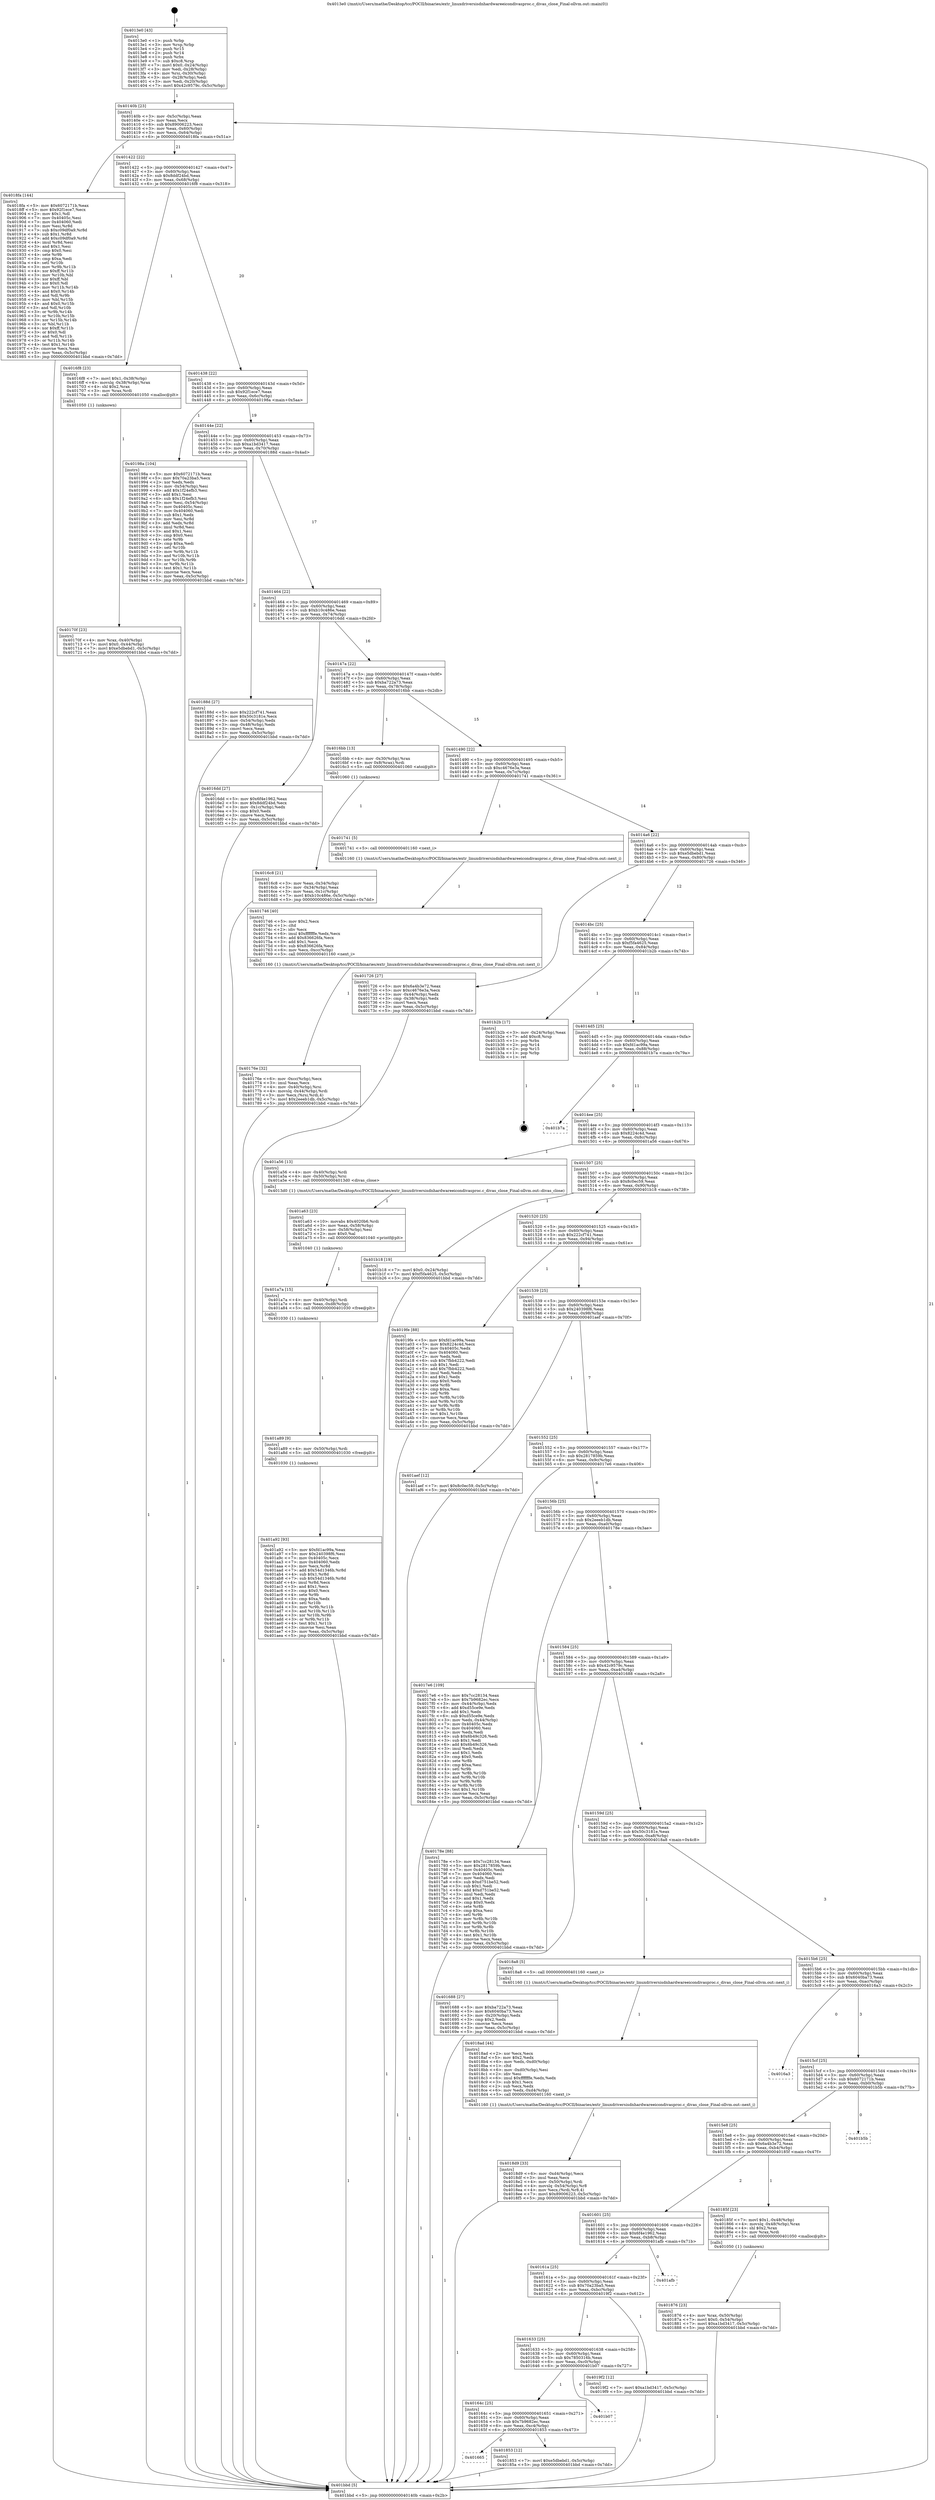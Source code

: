 digraph "0x4013e0" {
  label = "0x4013e0 (/mnt/c/Users/mathe/Desktop/tcc/POCII/binaries/extr_linuxdriversisdnhardwareeicondivasproc.c_divas_close_Final-ollvm.out::main(0))"
  labelloc = "t"
  node[shape=record]

  Entry [label="",width=0.3,height=0.3,shape=circle,fillcolor=black,style=filled]
  "0x40140b" [label="{
     0x40140b [23]\l
     | [instrs]\l
     &nbsp;&nbsp;0x40140b \<+3\>: mov -0x5c(%rbp),%eax\l
     &nbsp;&nbsp;0x40140e \<+2\>: mov %eax,%ecx\l
     &nbsp;&nbsp;0x401410 \<+6\>: sub $0x89006223,%ecx\l
     &nbsp;&nbsp;0x401416 \<+3\>: mov %eax,-0x60(%rbp)\l
     &nbsp;&nbsp;0x401419 \<+3\>: mov %ecx,-0x64(%rbp)\l
     &nbsp;&nbsp;0x40141c \<+6\>: je 00000000004018fa \<main+0x51a\>\l
  }"]
  "0x4018fa" [label="{
     0x4018fa [144]\l
     | [instrs]\l
     &nbsp;&nbsp;0x4018fa \<+5\>: mov $0x6072171b,%eax\l
     &nbsp;&nbsp;0x4018ff \<+5\>: mov $0x92f1ece7,%ecx\l
     &nbsp;&nbsp;0x401904 \<+2\>: mov $0x1,%dl\l
     &nbsp;&nbsp;0x401906 \<+7\>: mov 0x40405c,%esi\l
     &nbsp;&nbsp;0x40190d \<+7\>: mov 0x404060,%edi\l
     &nbsp;&nbsp;0x401914 \<+3\>: mov %esi,%r8d\l
     &nbsp;&nbsp;0x401917 \<+7\>: sub $0xc09df0a9,%r8d\l
     &nbsp;&nbsp;0x40191e \<+4\>: sub $0x1,%r8d\l
     &nbsp;&nbsp;0x401922 \<+7\>: add $0xc09df0a9,%r8d\l
     &nbsp;&nbsp;0x401929 \<+4\>: imul %r8d,%esi\l
     &nbsp;&nbsp;0x40192d \<+3\>: and $0x1,%esi\l
     &nbsp;&nbsp;0x401930 \<+3\>: cmp $0x0,%esi\l
     &nbsp;&nbsp;0x401933 \<+4\>: sete %r9b\l
     &nbsp;&nbsp;0x401937 \<+3\>: cmp $0xa,%edi\l
     &nbsp;&nbsp;0x40193a \<+4\>: setl %r10b\l
     &nbsp;&nbsp;0x40193e \<+3\>: mov %r9b,%r11b\l
     &nbsp;&nbsp;0x401941 \<+4\>: xor $0xff,%r11b\l
     &nbsp;&nbsp;0x401945 \<+3\>: mov %r10b,%bl\l
     &nbsp;&nbsp;0x401948 \<+3\>: xor $0xff,%bl\l
     &nbsp;&nbsp;0x40194b \<+3\>: xor $0x0,%dl\l
     &nbsp;&nbsp;0x40194e \<+3\>: mov %r11b,%r14b\l
     &nbsp;&nbsp;0x401951 \<+4\>: and $0x0,%r14b\l
     &nbsp;&nbsp;0x401955 \<+3\>: and %dl,%r9b\l
     &nbsp;&nbsp;0x401958 \<+3\>: mov %bl,%r15b\l
     &nbsp;&nbsp;0x40195b \<+4\>: and $0x0,%r15b\l
     &nbsp;&nbsp;0x40195f \<+3\>: and %dl,%r10b\l
     &nbsp;&nbsp;0x401962 \<+3\>: or %r9b,%r14b\l
     &nbsp;&nbsp;0x401965 \<+3\>: or %r10b,%r15b\l
     &nbsp;&nbsp;0x401968 \<+3\>: xor %r15b,%r14b\l
     &nbsp;&nbsp;0x40196b \<+3\>: or %bl,%r11b\l
     &nbsp;&nbsp;0x40196e \<+4\>: xor $0xff,%r11b\l
     &nbsp;&nbsp;0x401972 \<+3\>: or $0x0,%dl\l
     &nbsp;&nbsp;0x401975 \<+3\>: and %dl,%r11b\l
     &nbsp;&nbsp;0x401978 \<+3\>: or %r11b,%r14b\l
     &nbsp;&nbsp;0x40197b \<+4\>: test $0x1,%r14b\l
     &nbsp;&nbsp;0x40197f \<+3\>: cmovne %ecx,%eax\l
     &nbsp;&nbsp;0x401982 \<+3\>: mov %eax,-0x5c(%rbp)\l
     &nbsp;&nbsp;0x401985 \<+5\>: jmp 0000000000401bbd \<main+0x7dd\>\l
  }"]
  "0x401422" [label="{
     0x401422 [22]\l
     | [instrs]\l
     &nbsp;&nbsp;0x401422 \<+5\>: jmp 0000000000401427 \<main+0x47\>\l
     &nbsp;&nbsp;0x401427 \<+3\>: mov -0x60(%rbp),%eax\l
     &nbsp;&nbsp;0x40142a \<+5\>: sub $0x8ddf24bd,%eax\l
     &nbsp;&nbsp;0x40142f \<+3\>: mov %eax,-0x68(%rbp)\l
     &nbsp;&nbsp;0x401432 \<+6\>: je 00000000004016f8 \<main+0x318\>\l
  }"]
  Exit [label="",width=0.3,height=0.3,shape=circle,fillcolor=black,style=filled,peripheries=2]
  "0x4016f8" [label="{
     0x4016f8 [23]\l
     | [instrs]\l
     &nbsp;&nbsp;0x4016f8 \<+7\>: movl $0x1,-0x38(%rbp)\l
     &nbsp;&nbsp;0x4016ff \<+4\>: movslq -0x38(%rbp),%rax\l
     &nbsp;&nbsp;0x401703 \<+4\>: shl $0x2,%rax\l
     &nbsp;&nbsp;0x401707 \<+3\>: mov %rax,%rdi\l
     &nbsp;&nbsp;0x40170a \<+5\>: call 0000000000401050 \<malloc@plt\>\l
     | [calls]\l
     &nbsp;&nbsp;0x401050 \{1\} (unknown)\l
  }"]
  "0x401438" [label="{
     0x401438 [22]\l
     | [instrs]\l
     &nbsp;&nbsp;0x401438 \<+5\>: jmp 000000000040143d \<main+0x5d\>\l
     &nbsp;&nbsp;0x40143d \<+3\>: mov -0x60(%rbp),%eax\l
     &nbsp;&nbsp;0x401440 \<+5\>: sub $0x92f1ece7,%eax\l
     &nbsp;&nbsp;0x401445 \<+3\>: mov %eax,-0x6c(%rbp)\l
     &nbsp;&nbsp;0x401448 \<+6\>: je 000000000040198a \<main+0x5aa\>\l
  }"]
  "0x401a92" [label="{
     0x401a92 [93]\l
     | [instrs]\l
     &nbsp;&nbsp;0x401a92 \<+5\>: mov $0xfd1ac99a,%eax\l
     &nbsp;&nbsp;0x401a97 \<+5\>: mov $0x240398f6,%esi\l
     &nbsp;&nbsp;0x401a9c \<+7\>: mov 0x40405c,%ecx\l
     &nbsp;&nbsp;0x401aa3 \<+7\>: mov 0x404060,%edx\l
     &nbsp;&nbsp;0x401aaa \<+3\>: mov %ecx,%r8d\l
     &nbsp;&nbsp;0x401aad \<+7\>: add $0x54d1346b,%r8d\l
     &nbsp;&nbsp;0x401ab4 \<+4\>: sub $0x1,%r8d\l
     &nbsp;&nbsp;0x401ab8 \<+7\>: sub $0x54d1346b,%r8d\l
     &nbsp;&nbsp;0x401abf \<+4\>: imul %r8d,%ecx\l
     &nbsp;&nbsp;0x401ac3 \<+3\>: and $0x1,%ecx\l
     &nbsp;&nbsp;0x401ac6 \<+3\>: cmp $0x0,%ecx\l
     &nbsp;&nbsp;0x401ac9 \<+4\>: sete %r9b\l
     &nbsp;&nbsp;0x401acd \<+3\>: cmp $0xa,%edx\l
     &nbsp;&nbsp;0x401ad0 \<+4\>: setl %r10b\l
     &nbsp;&nbsp;0x401ad4 \<+3\>: mov %r9b,%r11b\l
     &nbsp;&nbsp;0x401ad7 \<+3\>: and %r10b,%r11b\l
     &nbsp;&nbsp;0x401ada \<+3\>: xor %r10b,%r9b\l
     &nbsp;&nbsp;0x401add \<+3\>: or %r9b,%r11b\l
     &nbsp;&nbsp;0x401ae0 \<+4\>: test $0x1,%r11b\l
     &nbsp;&nbsp;0x401ae4 \<+3\>: cmovne %esi,%eax\l
     &nbsp;&nbsp;0x401ae7 \<+3\>: mov %eax,-0x5c(%rbp)\l
     &nbsp;&nbsp;0x401aea \<+5\>: jmp 0000000000401bbd \<main+0x7dd\>\l
  }"]
  "0x40198a" [label="{
     0x40198a [104]\l
     | [instrs]\l
     &nbsp;&nbsp;0x40198a \<+5\>: mov $0x6072171b,%eax\l
     &nbsp;&nbsp;0x40198f \<+5\>: mov $0x70a23ba5,%ecx\l
     &nbsp;&nbsp;0x401994 \<+2\>: xor %edx,%edx\l
     &nbsp;&nbsp;0x401996 \<+3\>: mov -0x54(%rbp),%esi\l
     &nbsp;&nbsp;0x401999 \<+6\>: add $0x1f24efb3,%esi\l
     &nbsp;&nbsp;0x40199f \<+3\>: add $0x1,%esi\l
     &nbsp;&nbsp;0x4019a2 \<+6\>: sub $0x1f24efb3,%esi\l
     &nbsp;&nbsp;0x4019a8 \<+3\>: mov %esi,-0x54(%rbp)\l
     &nbsp;&nbsp;0x4019ab \<+7\>: mov 0x40405c,%esi\l
     &nbsp;&nbsp;0x4019b2 \<+7\>: mov 0x404060,%edi\l
     &nbsp;&nbsp;0x4019b9 \<+3\>: sub $0x1,%edx\l
     &nbsp;&nbsp;0x4019bc \<+3\>: mov %esi,%r8d\l
     &nbsp;&nbsp;0x4019bf \<+3\>: add %edx,%r8d\l
     &nbsp;&nbsp;0x4019c2 \<+4\>: imul %r8d,%esi\l
     &nbsp;&nbsp;0x4019c6 \<+3\>: and $0x1,%esi\l
     &nbsp;&nbsp;0x4019c9 \<+3\>: cmp $0x0,%esi\l
     &nbsp;&nbsp;0x4019cc \<+4\>: sete %r9b\l
     &nbsp;&nbsp;0x4019d0 \<+3\>: cmp $0xa,%edi\l
     &nbsp;&nbsp;0x4019d3 \<+4\>: setl %r10b\l
     &nbsp;&nbsp;0x4019d7 \<+3\>: mov %r9b,%r11b\l
     &nbsp;&nbsp;0x4019da \<+3\>: and %r10b,%r11b\l
     &nbsp;&nbsp;0x4019dd \<+3\>: xor %r10b,%r9b\l
     &nbsp;&nbsp;0x4019e0 \<+3\>: or %r9b,%r11b\l
     &nbsp;&nbsp;0x4019e3 \<+4\>: test $0x1,%r11b\l
     &nbsp;&nbsp;0x4019e7 \<+3\>: cmovne %ecx,%eax\l
     &nbsp;&nbsp;0x4019ea \<+3\>: mov %eax,-0x5c(%rbp)\l
     &nbsp;&nbsp;0x4019ed \<+5\>: jmp 0000000000401bbd \<main+0x7dd\>\l
  }"]
  "0x40144e" [label="{
     0x40144e [22]\l
     | [instrs]\l
     &nbsp;&nbsp;0x40144e \<+5\>: jmp 0000000000401453 \<main+0x73\>\l
     &nbsp;&nbsp;0x401453 \<+3\>: mov -0x60(%rbp),%eax\l
     &nbsp;&nbsp;0x401456 \<+5\>: sub $0xa1bd3417,%eax\l
     &nbsp;&nbsp;0x40145b \<+3\>: mov %eax,-0x70(%rbp)\l
     &nbsp;&nbsp;0x40145e \<+6\>: je 000000000040188d \<main+0x4ad\>\l
  }"]
  "0x401a89" [label="{
     0x401a89 [9]\l
     | [instrs]\l
     &nbsp;&nbsp;0x401a89 \<+4\>: mov -0x50(%rbp),%rdi\l
     &nbsp;&nbsp;0x401a8d \<+5\>: call 0000000000401030 \<free@plt\>\l
     | [calls]\l
     &nbsp;&nbsp;0x401030 \{1\} (unknown)\l
  }"]
  "0x40188d" [label="{
     0x40188d [27]\l
     | [instrs]\l
     &nbsp;&nbsp;0x40188d \<+5\>: mov $0x222cf741,%eax\l
     &nbsp;&nbsp;0x401892 \<+5\>: mov $0x50c3181e,%ecx\l
     &nbsp;&nbsp;0x401897 \<+3\>: mov -0x54(%rbp),%edx\l
     &nbsp;&nbsp;0x40189a \<+3\>: cmp -0x48(%rbp),%edx\l
     &nbsp;&nbsp;0x40189d \<+3\>: cmovl %ecx,%eax\l
     &nbsp;&nbsp;0x4018a0 \<+3\>: mov %eax,-0x5c(%rbp)\l
     &nbsp;&nbsp;0x4018a3 \<+5\>: jmp 0000000000401bbd \<main+0x7dd\>\l
  }"]
  "0x401464" [label="{
     0x401464 [22]\l
     | [instrs]\l
     &nbsp;&nbsp;0x401464 \<+5\>: jmp 0000000000401469 \<main+0x89\>\l
     &nbsp;&nbsp;0x401469 \<+3\>: mov -0x60(%rbp),%eax\l
     &nbsp;&nbsp;0x40146c \<+5\>: sub $0xb10c486e,%eax\l
     &nbsp;&nbsp;0x401471 \<+3\>: mov %eax,-0x74(%rbp)\l
     &nbsp;&nbsp;0x401474 \<+6\>: je 00000000004016dd \<main+0x2fd\>\l
  }"]
  "0x401a7a" [label="{
     0x401a7a [15]\l
     | [instrs]\l
     &nbsp;&nbsp;0x401a7a \<+4\>: mov -0x40(%rbp),%rdi\l
     &nbsp;&nbsp;0x401a7e \<+6\>: mov %eax,-0xd8(%rbp)\l
     &nbsp;&nbsp;0x401a84 \<+5\>: call 0000000000401030 \<free@plt\>\l
     | [calls]\l
     &nbsp;&nbsp;0x401030 \{1\} (unknown)\l
  }"]
  "0x4016dd" [label="{
     0x4016dd [27]\l
     | [instrs]\l
     &nbsp;&nbsp;0x4016dd \<+5\>: mov $0x6f4e1962,%eax\l
     &nbsp;&nbsp;0x4016e2 \<+5\>: mov $0x8ddf24bd,%ecx\l
     &nbsp;&nbsp;0x4016e7 \<+3\>: mov -0x1c(%rbp),%edx\l
     &nbsp;&nbsp;0x4016ea \<+3\>: cmp $0x0,%edx\l
     &nbsp;&nbsp;0x4016ed \<+3\>: cmove %ecx,%eax\l
     &nbsp;&nbsp;0x4016f0 \<+3\>: mov %eax,-0x5c(%rbp)\l
     &nbsp;&nbsp;0x4016f3 \<+5\>: jmp 0000000000401bbd \<main+0x7dd\>\l
  }"]
  "0x40147a" [label="{
     0x40147a [22]\l
     | [instrs]\l
     &nbsp;&nbsp;0x40147a \<+5\>: jmp 000000000040147f \<main+0x9f\>\l
     &nbsp;&nbsp;0x40147f \<+3\>: mov -0x60(%rbp),%eax\l
     &nbsp;&nbsp;0x401482 \<+5\>: sub $0xba722a73,%eax\l
     &nbsp;&nbsp;0x401487 \<+3\>: mov %eax,-0x78(%rbp)\l
     &nbsp;&nbsp;0x40148a \<+6\>: je 00000000004016bb \<main+0x2db\>\l
  }"]
  "0x401a63" [label="{
     0x401a63 [23]\l
     | [instrs]\l
     &nbsp;&nbsp;0x401a63 \<+10\>: movabs $0x4020b6,%rdi\l
     &nbsp;&nbsp;0x401a6d \<+3\>: mov %eax,-0x58(%rbp)\l
     &nbsp;&nbsp;0x401a70 \<+3\>: mov -0x58(%rbp),%esi\l
     &nbsp;&nbsp;0x401a73 \<+2\>: mov $0x0,%al\l
     &nbsp;&nbsp;0x401a75 \<+5\>: call 0000000000401040 \<printf@plt\>\l
     | [calls]\l
     &nbsp;&nbsp;0x401040 \{1\} (unknown)\l
  }"]
  "0x4016bb" [label="{
     0x4016bb [13]\l
     | [instrs]\l
     &nbsp;&nbsp;0x4016bb \<+4\>: mov -0x30(%rbp),%rax\l
     &nbsp;&nbsp;0x4016bf \<+4\>: mov 0x8(%rax),%rdi\l
     &nbsp;&nbsp;0x4016c3 \<+5\>: call 0000000000401060 \<atoi@plt\>\l
     | [calls]\l
     &nbsp;&nbsp;0x401060 \{1\} (unknown)\l
  }"]
  "0x401490" [label="{
     0x401490 [22]\l
     | [instrs]\l
     &nbsp;&nbsp;0x401490 \<+5\>: jmp 0000000000401495 \<main+0xb5\>\l
     &nbsp;&nbsp;0x401495 \<+3\>: mov -0x60(%rbp),%eax\l
     &nbsp;&nbsp;0x401498 \<+5\>: sub $0xc4676e3a,%eax\l
     &nbsp;&nbsp;0x40149d \<+3\>: mov %eax,-0x7c(%rbp)\l
     &nbsp;&nbsp;0x4014a0 \<+6\>: je 0000000000401741 \<main+0x361\>\l
  }"]
  "0x4018d9" [label="{
     0x4018d9 [33]\l
     | [instrs]\l
     &nbsp;&nbsp;0x4018d9 \<+6\>: mov -0xd4(%rbp),%ecx\l
     &nbsp;&nbsp;0x4018df \<+3\>: imul %eax,%ecx\l
     &nbsp;&nbsp;0x4018e2 \<+4\>: mov -0x50(%rbp),%rdi\l
     &nbsp;&nbsp;0x4018e6 \<+4\>: movslq -0x54(%rbp),%r8\l
     &nbsp;&nbsp;0x4018ea \<+4\>: mov %ecx,(%rdi,%r8,4)\l
     &nbsp;&nbsp;0x4018ee \<+7\>: movl $0x89006223,-0x5c(%rbp)\l
     &nbsp;&nbsp;0x4018f5 \<+5\>: jmp 0000000000401bbd \<main+0x7dd\>\l
  }"]
  "0x401741" [label="{
     0x401741 [5]\l
     | [instrs]\l
     &nbsp;&nbsp;0x401741 \<+5\>: call 0000000000401160 \<next_i\>\l
     | [calls]\l
     &nbsp;&nbsp;0x401160 \{1\} (/mnt/c/Users/mathe/Desktop/tcc/POCII/binaries/extr_linuxdriversisdnhardwareeicondivasproc.c_divas_close_Final-ollvm.out::next_i)\l
  }"]
  "0x4014a6" [label="{
     0x4014a6 [22]\l
     | [instrs]\l
     &nbsp;&nbsp;0x4014a6 \<+5\>: jmp 00000000004014ab \<main+0xcb\>\l
     &nbsp;&nbsp;0x4014ab \<+3\>: mov -0x60(%rbp),%eax\l
     &nbsp;&nbsp;0x4014ae \<+5\>: sub $0xe5dbebd1,%eax\l
     &nbsp;&nbsp;0x4014b3 \<+3\>: mov %eax,-0x80(%rbp)\l
     &nbsp;&nbsp;0x4014b6 \<+6\>: je 0000000000401726 \<main+0x346\>\l
  }"]
  "0x4018ad" [label="{
     0x4018ad [44]\l
     | [instrs]\l
     &nbsp;&nbsp;0x4018ad \<+2\>: xor %ecx,%ecx\l
     &nbsp;&nbsp;0x4018af \<+5\>: mov $0x2,%edx\l
     &nbsp;&nbsp;0x4018b4 \<+6\>: mov %edx,-0xd0(%rbp)\l
     &nbsp;&nbsp;0x4018ba \<+1\>: cltd\l
     &nbsp;&nbsp;0x4018bb \<+6\>: mov -0xd0(%rbp),%esi\l
     &nbsp;&nbsp;0x4018c1 \<+2\>: idiv %esi\l
     &nbsp;&nbsp;0x4018c3 \<+6\>: imul $0xfffffffe,%edx,%edx\l
     &nbsp;&nbsp;0x4018c9 \<+3\>: sub $0x1,%ecx\l
     &nbsp;&nbsp;0x4018cc \<+2\>: sub %ecx,%edx\l
     &nbsp;&nbsp;0x4018ce \<+6\>: mov %edx,-0xd4(%rbp)\l
     &nbsp;&nbsp;0x4018d4 \<+5\>: call 0000000000401160 \<next_i\>\l
     | [calls]\l
     &nbsp;&nbsp;0x401160 \{1\} (/mnt/c/Users/mathe/Desktop/tcc/POCII/binaries/extr_linuxdriversisdnhardwareeicondivasproc.c_divas_close_Final-ollvm.out::next_i)\l
  }"]
  "0x401726" [label="{
     0x401726 [27]\l
     | [instrs]\l
     &nbsp;&nbsp;0x401726 \<+5\>: mov $0x6a4b3e72,%eax\l
     &nbsp;&nbsp;0x40172b \<+5\>: mov $0xc4676e3a,%ecx\l
     &nbsp;&nbsp;0x401730 \<+3\>: mov -0x44(%rbp),%edx\l
     &nbsp;&nbsp;0x401733 \<+3\>: cmp -0x38(%rbp),%edx\l
     &nbsp;&nbsp;0x401736 \<+3\>: cmovl %ecx,%eax\l
     &nbsp;&nbsp;0x401739 \<+3\>: mov %eax,-0x5c(%rbp)\l
     &nbsp;&nbsp;0x40173c \<+5\>: jmp 0000000000401bbd \<main+0x7dd\>\l
  }"]
  "0x4014bc" [label="{
     0x4014bc [25]\l
     | [instrs]\l
     &nbsp;&nbsp;0x4014bc \<+5\>: jmp 00000000004014c1 \<main+0xe1\>\l
     &nbsp;&nbsp;0x4014c1 \<+3\>: mov -0x60(%rbp),%eax\l
     &nbsp;&nbsp;0x4014c4 \<+5\>: sub $0xf5fa4625,%eax\l
     &nbsp;&nbsp;0x4014c9 \<+6\>: mov %eax,-0x84(%rbp)\l
     &nbsp;&nbsp;0x4014cf \<+6\>: je 0000000000401b2b \<main+0x74b\>\l
  }"]
  "0x401876" [label="{
     0x401876 [23]\l
     | [instrs]\l
     &nbsp;&nbsp;0x401876 \<+4\>: mov %rax,-0x50(%rbp)\l
     &nbsp;&nbsp;0x40187a \<+7\>: movl $0x0,-0x54(%rbp)\l
     &nbsp;&nbsp;0x401881 \<+7\>: movl $0xa1bd3417,-0x5c(%rbp)\l
     &nbsp;&nbsp;0x401888 \<+5\>: jmp 0000000000401bbd \<main+0x7dd\>\l
  }"]
  "0x401b2b" [label="{
     0x401b2b [17]\l
     | [instrs]\l
     &nbsp;&nbsp;0x401b2b \<+3\>: mov -0x24(%rbp),%eax\l
     &nbsp;&nbsp;0x401b2e \<+7\>: add $0xc8,%rsp\l
     &nbsp;&nbsp;0x401b35 \<+1\>: pop %rbx\l
     &nbsp;&nbsp;0x401b36 \<+2\>: pop %r14\l
     &nbsp;&nbsp;0x401b38 \<+2\>: pop %r15\l
     &nbsp;&nbsp;0x401b3a \<+1\>: pop %rbp\l
     &nbsp;&nbsp;0x401b3b \<+1\>: ret\l
  }"]
  "0x4014d5" [label="{
     0x4014d5 [25]\l
     | [instrs]\l
     &nbsp;&nbsp;0x4014d5 \<+5\>: jmp 00000000004014da \<main+0xfa\>\l
     &nbsp;&nbsp;0x4014da \<+3\>: mov -0x60(%rbp),%eax\l
     &nbsp;&nbsp;0x4014dd \<+5\>: sub $0xfd1ac99a,%eax\l
     &nbsp;&nbsp;0x4014e2 \<+6\>: mov %eax,-0x88(%rbp)\l
     &nbsp;&nbsp;0x4014e8 \<+6\>: je 0000000000401b7a \<main+0x79a\>\l
  }"]
  "0x401665" [label="{
     0x401665\l
  }", style=dashed]
  "0x401b7a" [label="{
     0x401b7a\l
  }", style=dashed]
  "0x4014ee" [label="{
     0x4014ee [25]\l
     | [instrs]\l
     &nbsp;&nbsp;0x4014ee \<+5\>: jmp 00000000004014f3 \<main+0x113\>\l
     &nbsp;&nbsp;0x4014f3 \<+3\>: mov -0x60(%rbp),%eax\l
     &nbsp;&nbsp;0x4014f6 \<+5\>: sub $0x8224c4d,%eax\l
     &nbsp;&nbsp;0x4014fb \<+6\>: mov %eax,-0x8c(%rbp)\l
     &nbsp;&nbsp;0x401501 \<+6\>: je 0000000000401a56 \<main+0x676\>\l
  }"]
  "0x401853" [label="{
     0x401853 [12]\l
     | [instrs]\l
     &nbsp;&nbsp;0x401853 \<+7\>: movl $0xe5dbebd1,-0x5c(%rbp)\l
     &nbsp;&nbsp;0x40185a \<+5\>: jmp 0000000000401bbd \<main+0x7dd\>\l
  }"]
  "0x401a56" [label="{
     0x401a56 [13]\l
     | [instrs]\l
     &nbsp;&nbsp;0x401a56 \<+4\>: mov -0x40(%rbp),%rdi\l
     &nbsp;&nbsp;0x401a5a \<+4\>: mov -0x50(%rbp),%rsi\l
     &nbsp;&nbsp;0x401a5e \<+5\>: call 00000000004013d0 \<divas_close\>\l
     | [calls]\l
     &nbsp;&nbsp;0x4013d0 \{1\} (/mnt/c/Users/mathe/Desktop/tcc/POCII/binaries/extr_linuxdriversisdnhardwareeicondivasproc.c_divas_close_Final-ollvm.out::divas_close)\l
  }"]
  "0x401507" [label="{
     0x401507 [25]\l
     | [instrs]\l
     &nbsp;&nbsp;0x401507 \<+5\>: jmp 000000000040150c \<main+0x12c\>\l
     &nbsp;&nbsp;0x40150c \<+3\>: mov -0x60(%rbp),%eax\l
     &nbsp;&nbsp;0x40150f \<+5\>: sub $0x8c0ec59,%eax\l
     &nbsp;&nbsp;0x401514 \<+6\>: mov %eax,-0x90(%rbp)\l
     &nbsp;&nbsp;0x40151a \<+6\>: je 0000000000401b18 \<main+0x738\>\l
  }"]
  "0x40164c" [label="{
     0x40164c [25]\l
     | [instrs]\l
     &nbsp;&nbsp;0x40164c \<+5\>: jmp 0000000000401651 \<main+0x271\>\l
     &nbsp;&nbsp;0x401651 \<+3\>: mov -0x60(%rbp),%eax\l
     &nbsp;&nbsp;0x401654 \<+5\>: sub $0x7b9682ec,%eax\l
     &nbsp;&nbsp;0x401659 \<+6\>: mov %eax,-0xc4(%rbp)\l
     &nbsp;&nbsp;0x40165f \<+6\>: je 0000000000401853 \<main+0x473\>\l
  }"]
  "0x401b18" [label="{
     0x401b18 [19]\l
     | [instrs]\l
     &nbsp;&nbsp;0x401b18 \<+7\>: movl $0x0,-0x24(%rbp)\l
     &nbsp;&nbsp;0x401b1f \<+7\>: movl $0xf5fa4625,-0x5c(%rbp)\l
     &nbsp;&nbsp;0x401b26 \<+5\>: jmp 0000000000401bbd \<main+0x7dd\>\l
  }"]
  "0x401520" [label="{
     0x401520 [25]\l
     | [instrs]\l
     &nbsp;&nbsp;0x401520 \<+5\>: jmp 0000000000401525 \<main+0x145\>\l
     &nbsp;&nbsp;0x401525 \<+3\>: mov -0x60(%rbp),%eax\l
     &nbsp;&nbsp;0x401528 \<+5\>: sub $0x222cf741,%eax\l
     &nbsp;&nbsp;0x40152d \<+6\>: mov %eax,-0x94(%rbp)\l
     &nbsp;&nbsp;0x401533 \<+6\>: je 00000000004019fe \<main+0x61e\>\l
  }"]
  "0x401b07" [label="{
     0x401b07\l
  }", style=dashed]
  "0x4019fe" [label="{
     0x4019fe [88]\l
     | [instrs]\l
     &nbsp;&nbsp;0x4019fe \<+5\>: mov $0xfd1ac99a,%eax\l
     &nbsp;&nbsp;0x401a03 \<+5\>: mov $0x8224c4d,%ecx\l
     &nbsp;&nbsp;0x401a08 \<+7\>: mov 0x40405c,%edx\l
     &nbsp;&nbsp;0x401a0f \<+7\>: mov 0x404060,%esi\l
     &nbsp;&nbsp;0x401a16 \<+2\>: mov %edx,%edi\l
     &nbsp;&nbsp;0x401a18 \<+6\>: sub $0x7fbb4222,%edi\l
     &nbsp;&nbsp;0x401a1e \<+3\>: sub $0x1,%edi\l
     &nbsp;&nbsp;0x401a21 \<+6\>: add $0x7fbb4222,%edi\l
     &nbsp;&nbsp;0x401a27 \<+3\>: imul %edi,%edx\l
     &nbsp;&nbsp;0x401a2a \<+3\>: and $0x1,%edx\l
     &nbsp;&nbsp;0x401a2d \<+3\>: cmp $0x0,%edx\l
     &nbsp;&nbsp;0x401a30 \<+4\>: sete %r8b\l
     &nbsp;&nbsp;0x401a34 \<+3\>: cmp $0xa,%esi\l
     &nbsp;&nbsp;0x401a37 \<+4\>: setl %r9b\l
     &nbsp;&nbsp;0x401a3b \<+3\>: mov %r8b,%r10b\l
     &nbsp;&nbsp;0x401a3e \<+3\>: and %r9b,%r10b\l
     &nbsp;&nbsp;0x401a41 \<+3\>: xor %r9b,%r8b\l
     &nbsp;&nbsp;0x401a44 \<+3\>: or %r8b,%r10b\l
     &nbsp;&nbsp;0x401a47 \<+4\>: test $0x1,%r10b\l
     &nbsp;&nbsp;0x401a4b \<+3\>: cmovne %ecx,%eax\l
     &nbsp;&nbsp;0x401a4e \<+3\>: mov %eax,-0x5c(%rbp)\l
     &nbsp;&nbsp;0x401a51 \<+5\>: jmp 0000000000401bbd \<main+0x7dd\>\l
  }"]
  "0x401539" [label="{
     0x401539 [25]\l
     | [instrs]\l
     &nbsp;&nbsp;0x401539 \<+5\>: jmp 000000000040153e \<main+0x15e\>\l
     &nbsp;&nbsp;0x40153e \<+3\>: mov -0x60(%rbp),%eax\l
     &nbsp;&nbsp;0x401541 \<+5\>: sub $0x240398f6,%eax\l
     &nbsp;&nbsp;0x401546 \<+6\>: mov %eax,-0x98(%rbp)\l
     &nbsp;&nbsp;0x40154c \<+6\>: je 0000000000401aef \<main+0x70f\>\l
  }"]
  "0x401633" [label="{
     0x401633 [25]\l
     | [instrs]\l
     &nbsp;&nbsp;0x401633 \<+5\>: jmp 0000000000401638 \<main+0x258\>\l
     &nbsp;&nbsp;0x401638 \<+3\>: mov -0x60(%rbp),%eax\l
     &nbsp;&nbsp;0x40163b \<+5\>: sub $0x7850316b,%eax\l
     &nbsp;&nbsp;0x401640 \<+6\>: mov %eax,-0xc0(%rbp)\l
     &nbsp;&nbsp;0x401646 \<+6\>: je 0000000000401b07 \<main+0x727\>\l
  }"]
  "0x401aef" [label="{
     0x401aef [12]\l
     | [instrs]\l
     &nbsp;&nbsp;0x401aef \<+7\>: movl $0x8c0ec59,-0x5c(%rbp)\l
     &nbsp;&nbsp;0x401af6 \<+5\>: jmp 0000000000401bbd \<main+0x7dd\>\l
  }"]
  "0x401552" [label="{
     0x401552 [25]\l
     | [instrs]\l
     &nbsp;&nbsp;0x401552 \<+5\>: jmp 0000000000401557 \<main+0x177\>\l
     &nbsp;&nbsp;0x401557 \<+3\>: mov -0x60(%rbp),%eax\l
     &nbsp;&nbsp;0x40155a \<+5\>: sub $0x2817859b,%eax\l
     &nbsp;&nbsp;0x40155f \<+6\>: mov %eax,-0x9c(%rbp)\l
     &nbsp;&nbsp;0x401565 \<+6\>: je 00000000004017e6 \<main+0x406\>\l
  }"]
  "0x4019f2" [label="{
     0x4019f2 [12]\l
     | [instrs]\l
     &nbsp;&nbsp;0x4019f2 \<+7\>: movl $0xa1bd3417,-0x5c(%rbp)\l
     &nbsp;&nbsp;0x4019f9 \<+5\>: jmp 0000000000401bbd \<main+0x7dd\>\l
  }"]
  "0x4017e6" [label="{
     0x4017e6 [109]\l
     | [instrs]\l
     &nbsp;&nbsp;0x4017e6 \<+5\>: mov $0x7cc28134,%eax\l
     &nbsp;&nbsp;0x4017eb \<+5\>: mov $0x7b9682ec,%ecx\l
     &nbsp;&nbsp;0x4017f0 \<+3\>: mov -0x44(%rbp),%edx\l
     &nbsp;&nbsp;0x4017f3 \<+6\>: add $0xd55ce9e,%edx\l
     &nbsp;&nbsp;0x4017f9 \<+3\>: add $0x1,%edx\l
     &nbsp;&nbsp;0x4017fc \<+6\>: sub $0xd55ce9e,%edx\l
     &nbsp;&nbsp;0x401802 \<+3\>: mov %edx,-0x44(%rbp)\l
     &nbsp;&nbsp;0x401805 \<+7\>: mov 0x40405c,%edx\l
     &nbsp;&nbsp;0x40180c \<+7\>: mov 0x404060,%esi\l
     &nbsp;&nbsp;0x401813 \<+2\>: mov %edx,%edi\l
     &nbsp;&nbsp;0x401815 \<+6\>: sub $0x6b49c326,%edi\l
     &nbsp;&nbsp;0x40181b \<+3\>: sub $0x1,%edi\l
     &nbsp;&nbsp;0x40181e \<+6\>: add $0x6b49c326,%edi\l
     &nbsp;&nbsp;0x401824 \<+3\>: imul %edi,%edx\l
     &nbsp;&nbsp;0x401827 \<+3\>: and $0x1,%edx\l
     &nbsp;&nbsp;0x40182a \<+3\>: cmp $0x0,%edx\l
     &nbsp;&nbsp;0x40182d \<+4\>: sete %r8b\l
     &nbsp;&nbsp;0x401831 \<+3\>: cmp $0xa,%esi\l
     &nbsp;&nbsp;0x401834 \<+4\>: setl %r9b\l
     &nbsp;&nbsp;0x401838 \<+3\>: mov %r8b,%r10b\l
     &nbsp;&nbsp;0x40183b \<+3\>: and %r9b,%r10b\l
     &nbsp;&nbsp;0x40183e \<+3\>: xor %r9b,%r8b\l
     &nbsp;&nbsp;0x401841 \<+3\>: or %r8b,%r10b\l
     &nbsp;&nbsp;0x401844 \<+4\>: test $0x1,%r10b\l
     &nbsp;&nbsp;0x401848 \<+3\>: cmovne %ecx,%eax\l
     &nbsp;&nbsp;0x40184b \<+3\>: mov %eax,-0x5c(%rbp)\l
     &nbsp;&nbsp;0x40184e \<+5\>: jmp 0000000000401bbd \<main+0x7dd\>\l
  }"]
  "0x40156b" [label="{
     0x40156b [25]\l
     | [instrs]\l
     &nbsp;&nbsp;0x40156b \<+5\>: jmp 0000000000401570 \<main+0x190\>\l
     &nbsp;&nbsp;0x401570 \<+3\>: mov -0x60(%rbp),%eax\l
     &nbsp;&nbsp;0x401573 \<+5\>: sub $0x2eeeb1db,%eax\l
     &nbsp;&nbsp;0x401578 \<+6\>: mov %eax,-0xa0(%rbp)\l
     &nbsp;&nbsp;0x40157e \<+6\>: je 000000000040178e \<main+0x3ae\>\l
  }"]
  "0x40161a" [label="{
     0x40161a [25]\l
     | [instrs]\l
     &nbsp;&nbsp;0x40161a \<+5\>: jmp 000000000040161f \<main+0x23f\>\l
     &nbsp;&nbsp;0x40161f \<+3\>: mov -0x60(%rbp),%eax\l
     &nbsp;&nbsp;0x401622 \<+5\>: sub $0x70a23ba5,%eax\l
     &nbsp;&nbsp;0x401627 \<+6\>: mov %eax,-0xbc(%rbp)\l
     &nbsp;&nbsp;0x40162d \<+6\>: je 00000000004019f2 \<main+0x612\>\l
  }"]
  "0x40178e" [label="{
     0x40178e [88]\l
     | [instrs]\l
     &nbsp;&nbsp;0x40178e \<+5\>: mov $0x7cc28134,%eax\l
     &nbsp;&nbsp;0x401793 \<+5\>: mov $0x2817859b,%ecx\l
     &nbsp;&nbsp;0x401798 \<+7\>: mov 0x40405c,%edx\l
     &nbsp;&nbsp;0x40179f \<+7\>: mov 0x404060,%esi\l
     &nbsp;&nbsp;0x4017a6 \<+2\>: mov %edx,%edi\l
     &nbsp;&nbsp;0x4017a8 \<+6\>: sub $0xd751be52,%edi\l
     &nbsp;&nbsp;0x4017ae \<+3\>: sub $0x1,%edi\l
     &nbsp;&nbsp;0x4017b1 \<+6\>: add $0xd751be52,%edi\l
     &nbsp;&nbsp;0x4017b7 \<+3\>: imul %edi,%edx\l
     &nbsp;&nbsp;0x4017ba \<+3\>: and $0x1,%edx\l
     &nbsp;&nbsp;0x4017bd \<+3\>: cmp $0x0,%edx\l
     &nbsp;&nbsp;0x4017c0 \<+4\>: sete %r8b\l
     &nbsp;&nbsp;0x4017c4 \<+3\>: cmp $0xa,%esi\l
     &nbsp;&nbsp;0x4017c7 \<+4\>: setl %r9b\l
     &nbsp;&nbsp;0x4017cb \<+3\>: mov %r8b,%r10b\l
     &nbsp;&nbsp;0x4017ce \<+3\>: and %r9b,%r10b\l
     &nbsp;&nbsp;0x4017d1 \<+3\>: xor %r9b,%r8b\l
     &nbsp;&nbsp;0x4017d4 \<+3\>: or %r8b,%r10b\l
     &nbsp;&nbsp;0x4017d7 \<+4\>: test $0x1,%r10b\l
     &nbsp;&nbsp;0x4017db \<+3\>: cmovne %ecx,%eax\l
     &nbsp;&nbsp;0x4017de \<+3\>: mov %eax,-0x5c(%rbp)\l
     &nbsp;&nbsp;0x4017e1 \<+5\>: jmp 0000000000401bbd \<main+0x7dd\>\l
  }"]
  "0x401584" [label="{
     0x401584 [25]\l
     | [instrs]\l
     &nbsp;&nbsp;0x401584 \<+5\>: jmp 0000000000401589 \<main+0x1a9\>\l
     &nbsp;&nbsp;0x401589 \<+3\>: mov -0x60(%rbp),%eax\l
     &nbsp;&nbsp;0x40158c \<+5\>: sub $0x42c9579c,%eax\l
     &nbsp;&nbsp;0x401591 \<+6\>: mov %eax,-0xa4(%rbp)\l
     &nbsp;&nbsp;0x401597 \<+6\>: je 0000000000401688 \<main+0x2a8\>\l
  }"]
  "0x401afb" [label="{
     0x401afb\l
  }", style=dashed]
  "0x401688" [label="{
     0x401688 [27]\l
     | [instrs]\l
     &nbsp;&nbsp;0x401688 \<+5\>: mov $0xba722a73,%eax\l
     &nbsp;&nbsp;0x40168d \<+5\>: mov $0x6040ba73,%ecx\l
     &nbsp;&nbsp;0x401692 \<+3\>: mov -0x20(%rbp),%edx\l
     &nbsp;&nbsp;0x401695 \<+3\>: cmp $0x2,%edx\l
     &nbsp;&nbsp;0x401698 \<+3\>: cmovne %ecx,%eax\l
     &nbsp;&nbsp;0x40169b \<+3\>: mov %eax,-0x5c(%rbp)\l
     &nbsp;&nbsp;0x40169e \<+5\>: jmp 0000000000401bbd \<main+0x7dd\>\l
  }"]
  "0x40159d" [label="{
     0x40159d [25]\l
     | [instrs]\l
     &nbsp;&nbsp;0x40159d \<+5\>: jmp 00000000004015a2 \<main+0x1c2\>\l
     &nbsp;&nbsp;0x4015a2 \<+3\>: mov -0x60(%rbp),%eax\l
     &nbsp;&nbsp;0x4015a5 \<+5\>: sub $0x50c3181e,%eax\l
     &nbsp;&nbsp;0x4015aa \<+6\>: mov %eax,-0xa8(%rbp)\l
     &nbsp;&nbsp;0x4015b0 \<+6\>: je 00000000004018a8 \<main+0x4c8\>\l
  }"]
  "0x401bbd" [label="{
     0x401bbd [5]\l
     | [instrs]\l
     &nbsp;&nbsp;0x401bbd \<+5\>: jmp 000000000040140b \<main+0x2b\>\l
  }"]
  "0x4013e0" [label="{
     0x4013e0 [43]\l
     | [instrs]\l
     &nbsp;&nbsp;0x4013e0 \<+1\>: push %rbp\l
     &nbsp;&nbsp;0x4013e1 \<+3\>: mov %rsp,%rbp\l
     &nbsp;&nbsp;0x4013e4 \<+2\>: push %r15\l
     &nbsp;&nbsp;0x4013e6 \<+2\>: push %r14\l
     &nbsp;&nbsp;0x4013e8 \<+1\>: push %rbx\l
     &nbsp;&nbsp;0x4013e9 \<+7\>: sub $0xc8,%rsp\l
     &nbsp;&nbsp;0x4013f0 \<+7\>: movl $0x0,-0x24(%rbp)\l
     &nbsp;&nbsp;0x4013f7 \<+3\>: mov %edi,-0x28(%rbp)\l
     &nbsp;&nbsp;0x4013fa \<+4\>: mov %rsi,-0x30(%rbp)\l
     &nbsp;&nbsp;0x4013fe \<+3\>: mov -0x28(%rbp),%edi\l
     &nbsp;&nbsp;0x401401 \<+3\>: mov %edi,-0x20(%rbp)\l
     &nbsp;&nbsp;0x401404 \<+7\>: movl $0x42c9579c,-0x5c(%rbp)\l
  }"]
  "0x4016c8" [label="{
     0x4016c8 [21]\l
     | [instrs]\l
     &nbsp;&nbsp;0x4016c8 \<+3\>: mov %eax,-0x34(%rbp)\l
     &nbsp;&nbsp;0x4016cb \<+3\>: mov -0x34(%rbp),%eax\l
     &nbsp;&nbsp;0x4016ce \<+3\>: mov %eax,-0x1c(%rbp)\l
     &nbsp;&nbsp;0x4016d1 \<+7\>: movl $0xb10c486e,-0x5c(%rbp)\l
     &nbsp;&nbsp;0x4016d8 \<+5\>: jmp 0000000000401bbd \<main+0x7dd\>\l
  }"]
  "0x40170f" [label="{
     0x40170f [23]\l
     | [instrs]\l
     &nbsp;&nbsp;0x40170f \<+4\>: mov %rax,-0x40(%rbp)\l
     &nbsp;&nbsp;0x401713 \<+7\>: movl $0x0,-0x44(%rbp)\l
     &nbsp;&nbsp;0x40171a \<+7\>: movl $0xe5dbebd1,-0x5c(%rbp)\l
     &nbsp;&nbsp;0x401721 \<+5\>: jmp 0000000000401bbd \<main+0x7dd\>\l
  }"]
  "0x401746" [label="{
     0x401746 [40]\l
     | [instrs]\l
     &nbsp;&nbsp;0x401746 \<+5\>: mov $0x2,%ecx\l
     &nbsp;&nbsp;0x40174b \<+1\>: cltd\l
     &nbsp;&nbsp;0x40174c \<+2\>: idiv %ecx\l
     &nbsp;&nbsp;0x40174e \<+6\>: imul $0xfffffffe,%edx,%ecx\l
     &nbsp;&nbsp;0x401754 \<+6\>: add $0x836626fa,%ecx\l
     &nbsp;&nbsp;0x40175a \<+3\>: add $0x1,%ecx\l
     &nbsp;&nbsp;0x40175d \<+6\>: sub $0x836626fa,%ecx\l
     &nbsp;&nbsp;0x401763 \<+6\>: mov %ecx,-0xcc(%rbp)\l
     &nbsp;&nbsp;0x401769 \<+5\>: call 0000000000401160 \<next_i\>\l
     | [calls]\l
     &nbsp;&nbsp;0x401160 \{1\} (/mnt/c/Users/mathe/Desktop/tcc/POCII/binaries/extr_linuxdriversisdnhardwareeicondivasproc.c_divas_close_Final-ollvm.out::next_i)\l
  }"]
  "0x40176e" [label="{
     0x40176e [32]\l
     | [instrs]\l
     &nbsp;&nbsp;0x40176e \<+6\>: mov -0xcc(%rbp),%ecx\l
     &nbsp;&nbsp;0x401774 \<+3\>: imul %eax,%ecx\l
     &nbsp;&nbsp;0x401777 \<+4\>: mov -0x40(%rbp),%rsi\l
     &nbsp;&nbsp;0x40177b \<+4\>: movslq -0x44(%rbp),%rdi\l
     &nbsp;&nbsp;0x40177f \<+3\>: mov %ecx,(%rsi,%rdi,4)\l
     &nbsp;&nbsp;0x401782 \<+7\>: movl $0x2eeeb1db,-0x5c(%rbp)\l
     &nbsp;&nbsp;0x401789 \<+5\>: jmp 0000000000401bbd \<main+0x7dd\>\l
  }"]
  "0x401601" [label="{
     0x401601 [25]\l
     | [instrs]\l
     &nbsp;&nbsp;0x401601 \<+5\>: jmp 0000000000401606 \<main+0x226\>\l
     &nbsp;&nbsp;0x401606 \<+3\>: mov -0x60(%rbp),%eax\l
     &nbsp;&nbsp;0x401609 \<+5\>: sub $0x6f4e1962,%eax\l
     &nbsp;&nbsp;0x40160e \<+6\>: mov %eax,-0xb8(%rbp)\l
     &nbsp;&nbsp;0x401614 \<+6\>: je 0000000000401afb \<main+0x71b\>\l
  }"]
  "0x4018a8" [label="{
     0x4018a8 [5]\l
     | [instrs]\l
     &nbsp;&nbsp;0x4018a8 \<+5\>: call 0000000000401160 \<next_i\>\l
     | [calls]\l
     &nbsp;&nbsp;0x401160 \{1\} (/mnt/c/Users/mathe/Desktop/tcc/POCII/binaries/extr_linuxdriversisdnhardwareeicondivasproc.c_divas_close_Final-ollvm.out::next_i)\l
  }"]
  "0x4015b6" [label="{
     0x4015b6 [25]\l
     | [instrs]\l
     &nbsp;&nbsp;0x4015b6 \<+5\>: jmp 00000000004015bb \<main+0x1db\>\l
     &nbsp;&nbsp;0x4015bb \<+3\>: mov -0x60(%rbp),%eax\l
     &nbsp;&nbsp;0x4015be \<+5\>: sub $0x6040ba73,%eax\l
     &nbsp;&nbsp;0x4015c3 \<+6\>: mov %eax,-0xac(%rbp)\l
     &nbsp;&nbsp;0x4015c9 \<+6\>: je 00000000004016a3 \<main+0x2c3\>\l
  }"]
  "0x40185f" [label="{
     0x40185f [23]\l
     | [instrs]\l
     &nbsp;&nbsp;0x40185f \<+7\>: movl $0x1,-0x48(%rbp)\l
     &nbsp;&nbsp;0x401866 \<+4\>: movslq -0x48(%rbp),%rax\l
     &nbsp;&nbsp;0x40186a \<+4\>: shl $0x2,%rax\l
     &nbsp;&nbsp;0x40186e \<+3\>: mov %rax,%rdi\l
     &nbsp;&nbsp;0x401871 \<+5\>: call 0000000000401050 \<malloc@plt\>\l
     | [calls]\l
     &nbsp;&nbsp;0x401050 \{1\} (unknown)\l
  }"]
  "0x4016a3" [label="{
     0x4016a3\l
  }", style=dashed]
  "0x4015cf" [label="{
     0x4015cf [25]\l
     | [instrs]\l
     &nbsp;&nbsp;0x4015cf \<+5\>: jmp 00000000004015d4 \<main+0x1f4\>\l
     &nbsp;&nbsp;0x4015d4 \<+3\>: mov -0x60(%rbp),%eax\l
     &nbsp;&nbsp;0x4015d7 \<+5\>: sub $0x6072171b,%eax\l
     &nbsp;&nbsp;0x4015dc \<+6\>: mov %eax,-0xb0(%rbp)\l
     &nbsp;&nbsp;0x4015e2 \<+6\>: je 0000000000401b5b \<main+0x77b\>\l
  }"]
  "0x4015e8" [label="{
     0x4015e8 [25]\l
     | [instrs]\l
     &nbsp;&nbsp;0x4015e8 \<+5\>: jmp 00000000004015ed \<main+0x20d\>\l
     &nbsp;&nbsp;0x4015ed \<+3\>: mov -0x60(%rbp),%eax\l
     &nbsp;&nbsp;0x4015f0 \<+5\>: sub $0x6a4b3e72,%eax\l
     &nbsp;&nbsp;0x4015f5 \<+6\>: mov %eax,-0xb4(%rbp)\l
     &nbsp;&nbsp;0x4015fb \<+6\>: je 000000000040185f \<main+0x47f\>\l
  }"]
  "0x401b5b" [label="{
     0x401b5b\l
  }", style=dashed]
  Entry -> "0x4013e0" [label=" 1"]
  "0x40140b" -> "0x4018fa" [label=" 1"]
  "0x40140b" -> "0x401422" [label=" 21"]
  "0x401b2b" -> Exit [label=" 1"]
  "0x401422" -> "0x4016f8" [label=" 1"]
  "0x401422" -> "0x401438" [label=" 20"]
  "0x401b18" -> "0x401bbd" [label=" 1"]
  "0x401438" -> "0x40198a" [label=" 1"]
  "0x401438" -> "0x40144e" [label=" 19"]
  "0x401aef" -> "0x401bbd" [label=" 1"]
  "0x40144e" -> "0x40188d" [label=" 2"]
  "0x40144e" -> "0x401464" [label=" 17"]
  "0x401a92" -> "0x401bbd" [label=" 1"]
  "0x401464" -> "0x4016dd" [label=" 1"]
  "0x401464" -> "0x40147a" [label=" 16"]
  "0x401a89" -> "0x401a92" [label=" 1"]
  "0x40147a" -> "0x4016bb" [label=" 1"]
  "0x40147a" -> "0x401490" [label=" 15"]
  "0x401a7a" -> "0x401a89" [label=" 1"]
  "0x401490" -> "0x401741" [label=" 1"]
  "0x401490" -> "0x4014a6" [label=" 14"]
  "0x401a63" -> "0x401a7a" [label=" 1"]
  "0x4014a6" -> "0x401726" [label=" 2"]
  "0x4014a6" -> "0x4014bc" [label=" 12"]
  "0x401a56" -> "0x401a63" [label=" 1"]
  "0x4014bc" -> "0x401b2b" [label=" 1"]
  "0x4014bc" -> "0x4014d5" [label=" 11"]
  "0x4019fe" -> "0x401bbd" [label=" 1"]
  "0x4014d5" -> "0x401b7a" [label=" 0"]
  "0x4014d5" -> "0x4014ee" [label=" 11"]
  "0x4019f2" -> "0x401bbd" [label=" 1"]
  "0x4014ee" -> "0x401a56" [label=" 1"]
  "0x4014ee" -> "0x401507" [label=" 10"]
  "0x40198a" -> "0x401bbd" [label=" 1"]
  "0x401507" -> "0x401b18" [label=" 1"]
  "0x401507" -> "0x401520" [label=" 9"]
  "0x4018d9" -> "0x401bbd" [label=" 1"]
  "0x401520" -> "0x4019fe" [label=" 1"]
  "0x401520" -> "0x401539" [label=" 8"]
  "0x4018ad" -> "0x4018d9" [label=" 1"]
  "0x401539" -> "0x401aef" [label=" 1"]
  "0x401539" -> "0x401552" [label=" 7"]
  "0x40188d" -> "0x401bbd" [label=" 2"]
  "0x401552" -> "0x4017e6" [label=" 1"]
  "0x401552" -> "0x40156b" [label=" 6"]
  "0x401876" -> "0x401bbd" [label=" 1"]
  "0x40156b" -> "0x40178e" [label=" 1"]
  "0x40156b" -> "0x401584" [label=" 5"]
  "0x401853" -> "0x401bbd" [label=" 1"]
  "0x401584" -> "0x401688" [label=" 1"]
  "0x401584" -> "0x40159d" [label=" 4"]
  "0x401688" -> "0x401bbd" [label=" 1"]
  "0x4013e0" -> "0x40140b" [label=" 1"]
  "0x401bbd" -> "0x40140b" [label=" 21"]
  "0x4016bb" -> "0x4016c8" [label=" 1"]
  "0x4016c8" -> "0x401bbd" [label=" 1"]
  "0x4016dd" -> "0x401bbd" [label=" 1"]
  "0x4016f8" -> "0x40170f" [label=" 1"]
  "0x40170f" -> "0x401bbd" [label=" 1"]
  "0x401726" -> "0x401bbd" [label=" 2"]
  "0x401741" -> "0x401746" [label=" 1"]
  "0x401746" -> "0x40176e" [label=" 1"]
  "0x40176e" -> "0x401bbd" [label=" 1"]
  "0x40178e" -> "0x401bbd" [label=" 1"]
  "0x4017e6" -> "0x401bbd" [label=" 1"]
  "0x40164c" -> "0x401665" [label=" 0"]
  "0x40159d" -> "0x4018a8" [label=" 1"]
  "0x40159d" -> "0x4015b6" [label=" 3"]
  "0x4018fa" -> "0x401bbd" [label=" 1"]
  "0x4015b6" -> "0x4016a3" [label=" 0"]
  "0x4015b6" -> "0x4015cf" [label=" 3"]
  "0x401633" -> "0x40164c" [label=" 1"]
  "0x4015cf" -> "0x401b5b" [label=" 0"]
  "0x4015cf" -> "0x4015e8" [label=" 3"]
  "0x401633" -> "0x401b07" [label=" 0"]
  "0x4015e8" -> "0x40185f" [label=" 1"]
  "0x4015e8" -> "0x401601" [label=" 2"]
  "0x40164c" -> "0x401853" [label=" 1"]
  "0x401601" -> "0x401afb" [label=" 0"]
  "0x401601" -> "0x40161a" [label=" 2"]
  "0x40185f" -> "0x401876" [label=" 1"]
  "0x40161a" -> "0x4019f2" [label=" 1"]
  "0x40161a" -> "0x401633" [label=" 1"]
  "0x4018a8" -> "0x4018ad" [label=" 1"]
}
